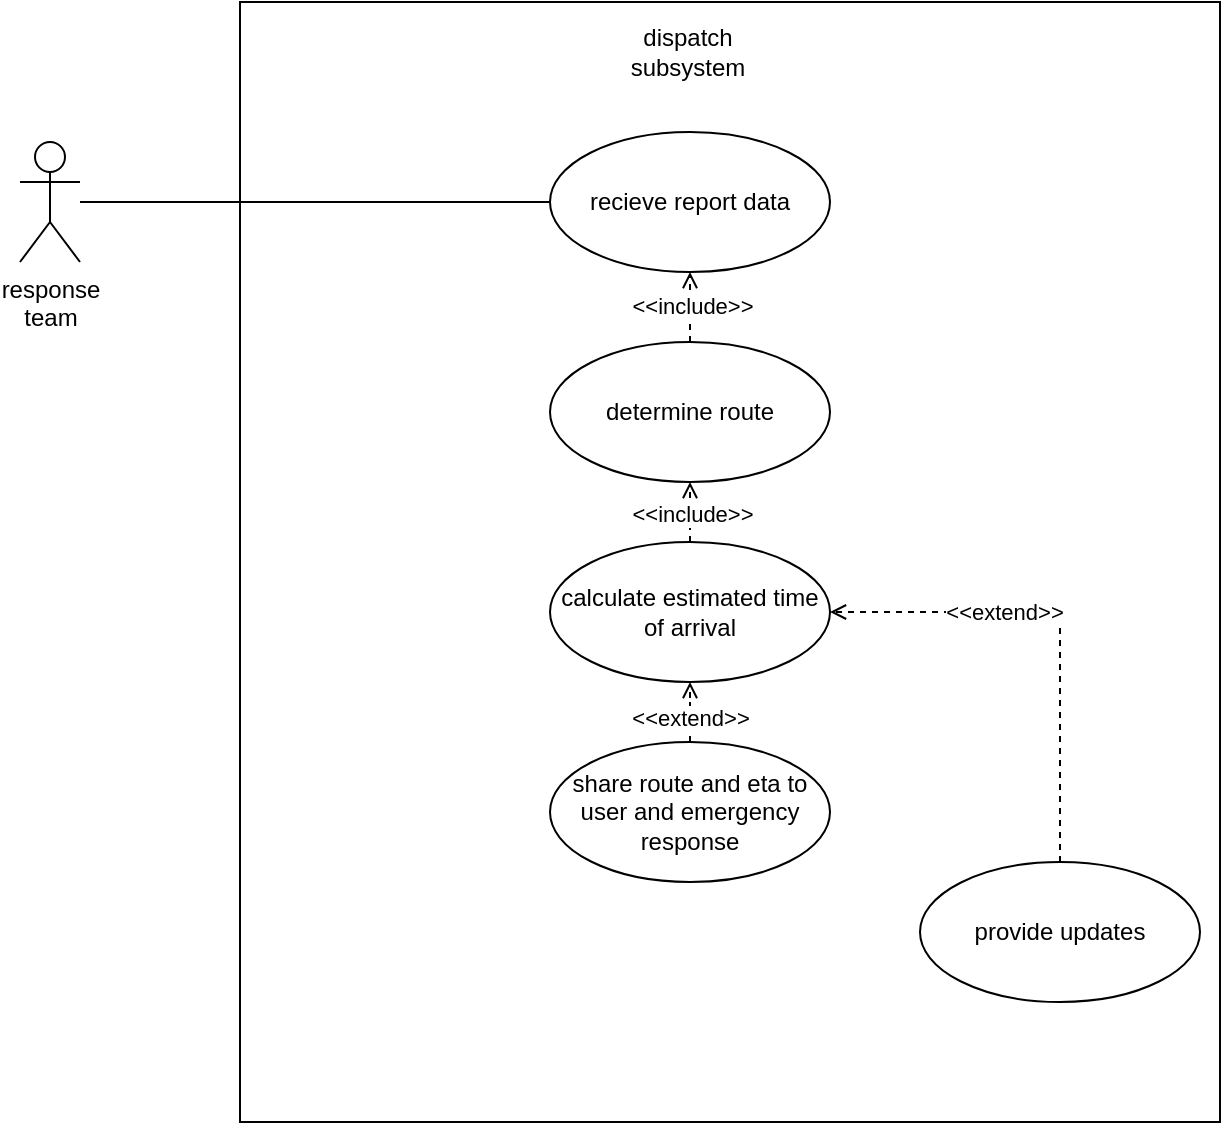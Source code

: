 <mxfile version="26.1.1">
  <diagram name="Page-1" id="GBmrLc-1x3tqJlqyjX2T">
    <mxGraphModel dx="1050" dy="558" grid="1" gridSize="10" guides="1" tooltips="1" connect="1" arrows="1" fold="1" page="1" pageScale="1" pageWidth="827" pageHeight="1169" math="0" shadow="0">
      <root>
        <mxCell id="0" />
        <mxCell id="1" parent="0" />
        <mxCell id="8ULpbYVx25zUqjwGH4Wz-1" value="" style="rounded=0;whiteSpace=wrap;html=1;" parent="1" vertex="1">
          <mxGeometry x="190" y="40" width="490" height="560" as="geometry" />
        </mxCell>
        <mxCell id="8ULpbYVx25zUqjwGH4Wz-2" value="&lt;div&gt;dispatch subsystem&lt;/div&gt;" style="text;html=1;align=center;verticalAlign=middle;whiteSpace=wrap;rounded=0;" parent="1" vertex="1">
          <mxGeometry x="384" y="50" width="60" height="30" as="geometry" />
        </mxCell>
        <mxCell id="8ULpbYVx25zUqjwGH4Wz-5" style="edgeStyle=orthogonalEdgeStyle;rounded=0;orthogonalLoop=1;jettySize=auto;html=1;entryX=0;entryY=0.5;entryDx=0;entryDy=0;endArrow=none;startFill=0;" parent="1" source="8ULpbYVx25zUqjwGH4Wz-3" target="8ULpbYVx25zUqjwGH4Wz-4" edge="1">
          <mxGeometry relative="1" as="geometry" />
        </mxCell>
        <mxCell id="8ULpbYVx25zUqjwGH4Wz-3" value="&lt;div&gt;response&lt;/div&gt;&lt;div&gt;team&lt;/div&gt;" style="shape=umlActor;verticalLabelPosition=bottom;verticalAlign=top;html=1;outlineConnect=0;" parent="1" vertex="1">
          <mxGeometry x="80" y="110" width="30" height="60" as="geometry" />
        </mxCell>
        <mxCell id="8ULpbYVx25zUqjwGH4Wz-4" value="recieve report data" style="ellipse;whiteSpace=wrap;html=1;" parent="1" vertex="1">
          <mxGeometry x="345" y="105" width="140" height="70" as="geometry" />
        </mxCell>
        <mxCell id="8ULpbYVx25zUqjwGH4Wz-7" value="" style="edgeStyle=orthogonalEdgeStyle;rounded=0;orthogonalLoop=1;jettySize=auto;html=1;endArrow=open;endFill=0;dashed=1;" parent="1" source="8ULpbYVx25zUqjwGH4Wz-6" target="8ULpbYVx25zUqjwGH4Wz-4" edge="1">
          <mxGeometry relative="1" as="geometry" />
        </mxCell>
        <mxCell id="8ULpbYVx25zUqjwGH4Wz-8" value="&amp;lt;&amp;lt;include&amp;gt;&amp;gt;" style="edgeLabel;html=1;align=center;verticalAlign=middle;resizable=0;points=[];" parent="8ULpbYVx25zUqjwGH4Wz-7" vertex="1" connectable="0">
          <mxGeometry x="0.244" y="-1" relative="1" as="geometry">
            <mxPoint as="offset" />
          </mxGeometry>
        </mxCell>
        <mxCell id="8ULpbYVx25zUqjwGH4Wz-6" value="determine route" style="ellipse;whiteSpace=wrap;html=1;" parent="1" vertex="1">
          <mxGeometry x="345" y="210" width="140" height="70" as="geometry" />
        </mxCell>
        <mxCell id="8ULpbYVx25zUqjwGH4Wz-10" value="" style="edgeStyle=orthogonalEdgeStyle;rounded=0;orthogonalLoop=1;jettySize=auto;html=1;endArrow=open;endFill=0;dashed=1;" parent="1" source="8ULpbYVx25zUqjwGH4Wz-9" target="8ULpbYVx25zUqjwGH4Wz-6" edge="1">
          <mxGeometry relative="1" as="geometry" />
        </mxCell>
        <mxCell id="8ULpbYVx25zUqjwGH4Wz-15" value="&amp;lt;&amp;lt;include&amp;gt;&amp;gt;" style="edgeLabel;html=1;align=center;verticalAlign=middle;resizable=0;points=[];" parent="8ULpbYVx25zUqjwGH4Wz-10" vertex="1" connectable="0">
          <mxGeometry x="0.36" y="-1" relative="1" as="geometry">
            <mxPoint as="offset" />
          </mxGeometry>
        </mxCell>
        <mxCell id="8ULpbYVx25zUqjwGH4Wz-9" value="calculate estimated time of arrival" style="ellipse;whiteSpace=wrap;html=1;" parent="1" vertex="1">
          <mxGeometry x="345" y="310" width="140" height="70" as="geometry" />
        </mxCell>
        <mxCell id="8ULpbYVx25zUqjwGH4Wz-12" value="" style="edgeStyle=orthogonalEdgeStyle;rounded=0;orthogonalLoop=1;jettySize=auto;html=1;endArrow=open;endFill=0;dashed=1;" parent="1" source="8ULpbYVx25zUqjwGH4Wz-11" target="8ULpbYVx25zUqjwGH4Wz-9" edge="1">
          <mxGeometry relative="1" as="geometry" />
        </mxCell>
        <mxCell id="8ULpbYVx25zUqjwGH4Wz-16" value="&amp;lt;&amp;lt;extend&amp;gt;&amp;gt;" style="edgeLabel;html=1;align=center;verticalAlign=middle;resizable=0;points=[];" parent="8ULpbYVx25zUqjwGH4Wz-12" vertex="1" connectable="0">
          <mxGeometry x="0.28" relative="1" as="geometry">
            <mxPoint as="offset" />
          </mxGeometry>
        </mxCell>
        <mxCell id="8ULpbYVx25zUqjwGH4Wz-11" value="share route and eta to user and emergency response" style="ellipse;whiteSpace=wrap;html=1;" parent="1" vertex="1">
          <mxGeometry x="345" y="410" width="140" height="70" as="geometry" />
        </mxCell>
        <mxCell id="-sXJFcPDvY-b5h992X2T-3" value="" style="edgeStyle=orthogonalEdgeStyle;rounded=0;orthogonalLoop=1;jettySize=auto;html=1;endArrow=open;endFill=0;dashed=1;entryX=1;entryY=0.5;entryDx=0;entryDy=0;exitX=0.5;exitY=0;exitDx=0;exitDy=0;" edge="1" parent="1" source="-sXJFcPDvY-b5h992X2T-2" target="8ULpbYVx25zUqjwGH4Wz-9">
          <mxGeometry relative="1" as="geometry" />
        </mxCell>
        <mxCell id="-sXJFcPDvY-b5h992X2T-4" value="&amp;lt;&amp;lt;extend&amp;gt;&amp;gt;" style="edgeLabel;html=1;align=center;verticalAlign=middle;resizable=0;points=[];" vertex="1" connectable="0" parent="-sXJFcPDvY-b5h992X2T-3">
          <mxGeometry x="0.28" relative="1" as="geometry">
            <mxPoint as="offset" />
          </mxGeometry>
        </mxCell>
        <mxCell id="-sXJFcPDvY-b5h992X2T-2" value="provide updates" style="ellipse;whiteSpace=wrap;html=1;" vertex="1" parent="1">
          <mxGeometry x="530" y="470" width="140" height="70" as="geometry" />
        </mxCell>
      </root>
    </mxGraphModel>
  </diagram>
</mxfile>
